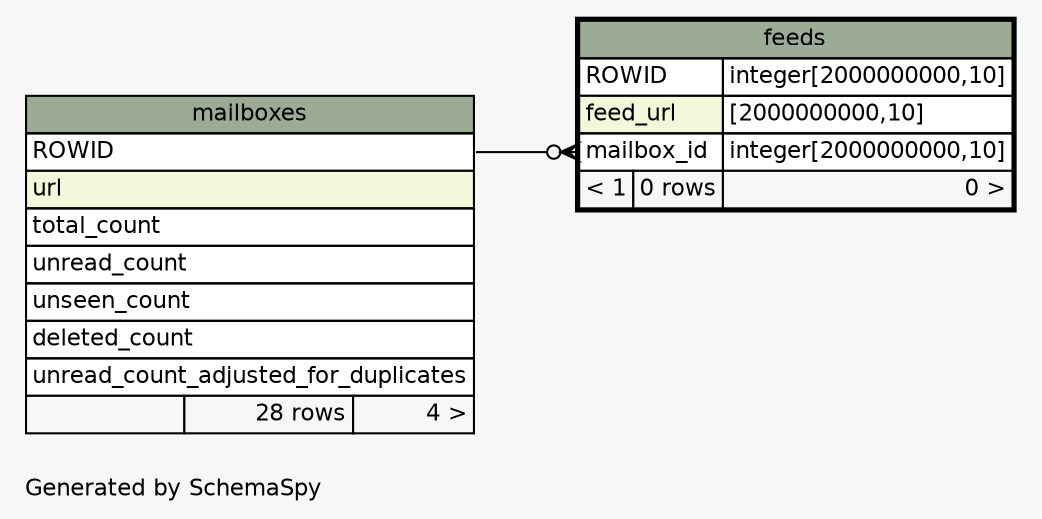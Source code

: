 // dot 2.26.3 on Mac OS X 10.7.2
// SchemaSpy rev 590
digraph "oneDegreeRelationshipsDiagram" {
  graph [
    rankdir="RL"
    bgcolor="#f7f7f7"
    label="\nGenerated by SchemaSpy"
    labeljust="l"
    nodesep="0.18"
    ranksep="0.46"
    fontname="Helvetica"
    fontsize="11"
  ];
  node [
    fontname="Helvetica"
    fontsize="11"
    shape="plaintext"
  ];
  edge [
    arrowsize="0.8"
  ];
  "feeds":"mailbox_id":w -> "mailboxes":"ROWID":e [arrowhead=none dir=back arrowtail=crowodot];
  "feeds" [
    label=<
    <TABLE BORDER="2" CELLBORDER="1" CELLSPACING="0" BGCOLOR="#ffffff">
      <TR><TD COLSPAN="3" BGCOLOR="#9bab96" ALIGN="CENTER">feeds</TD></TR>
      <TR><TD PORT="ROWID" COLSPAN="2" ALIGN="LEFT">ROWID</TD><TD PORT="ROWID.type" ALIGN="LEFT">integer[2000000000,10]</TD></TR>
      <TR><TD PORT="feed_url" COLSPAN="2" BGCOLOR="#f4f7da" ALIGN="LEFT">feed_url</TD><TD PORT="feed_url.type" ALIGN="LEFT">[2000000000,10]</TD></TR>
      <TR><TD PORT="mailbox_id" COLSPAN="2" ALIGN="LEFT">mailbox_id</TD><TD PORT="mailbox_id.type" ALIGN="LEFT">integer[2000000000,10]</TD></TR>
      <TR><TD ALIGN="LEFT" BGCOLOR="#f7f7f7">&lt; 1</TD><TD ALIGN="RIGHT" BGCOLOR="#f7f7f7">0 rows</TD><TD ALIGN="RIGHT" BGCOLOR="#f7f7f7">0 &gt;</TD></TR>
    </TABLE>>
    URL="feeds.html"
    tooltip="feeds"
  ];
  "mailboxes" [
    label=<
    <TABLE BORDER="0" CELLBORDER="1" CELLSPACING="0" BGCOLOR="#ffffff">
      <TR><TD COLSPAN="3" BGCOLOR="#9bab96" ALIGN="CENTER">mailboxes</TD></TR>
      <TR><TD PORT="ROWID" COLSPAN="3" ALIGN="LEFT">ROWID</TD></TR>
      <TR><TD PORT="url" COLSPAN="3" BGCOLOR="#f4f7da" ALIGN="LEFT">url</TD></TR>
      <TR><TD PORT="total_count" COLSPAN="3" ALIGN="LEFT">total_count</TD></TR>
      <TR><TD PORT="unread_count" COLSPAN="3" ALIGN="LEFT">unread_count</TD></TR>
      <TR><TD PORT="unseen_count" COLSPAN="3" ALIGN="LEFT">unseen_count</TD></TR>
      <TR><TD PORT="deleted_count" COLSPAN="3" ALIGN="LEFT">deleted_count</TD></TR>
      <TR><TD PORT="unread_count_adjusted_for_duplicates" COLSPAN="3" ALIGN="LEFT">unread_count_adjusted_for_duplicates</TD></TR>
      <TR><TD ALIGN="LEFT" BGCOLOR="#f7f7f7">  </TD><TD ALIGN="RIGHT" BGCOLOR="#f7f7f7">28 rows</TD><TD ALIGN="RIGHT" BGCOLOR="#f7f7f7">4 &gt;</TD></TR>
    </TABLE>>
    URL="mailboxes.html"
    tooltip="mailboxes"
  ];
}
